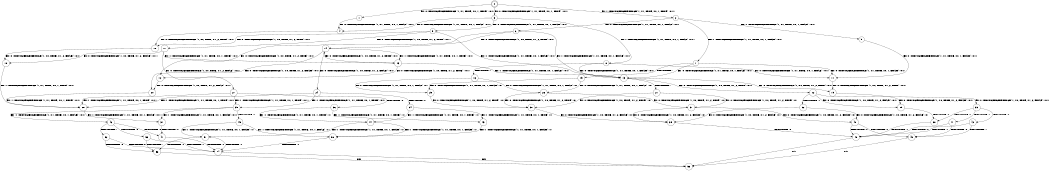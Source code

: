 digraph BCG {
size = "7, 10.5";
center = TRUE;
node [shape = circle];
0 [peripheries = 2];
0 -> 1 [label = "EX !0 !ATOMIC_EXCH_BRANCH (1, +1, TRUE, +0, 1, TRUE) !:0:1:"];
0 -> 2 [label = "EX !1 !ATOMIC_EXCH_BRANCH (1, +1, TRUE, +0, 1, TRUE) !:0:1:"];
0 -> 3 [label = "EX !0 !ATOMIC_EXCH_BRANCH (1, +1, TRUE, +0, 1, TRUE) !:0:1:"];
1 -> 4 [label = "EX !0 !ATOMIC_EXCH_BRANCH (1, +1, TRUE, +0, 1, FALSE) !:0:1:"];
2 -> 5 [label = "EX !1 !ATOMIC_EXCH_BRANCH (1, +1, TRUE, +0, 1, FALSE) !:0:1:"];
2 -> 6 [label = "EX !0 !ATOMIC_EXCH_BRANCH (1, +1, TRUE, +0, 1, FALSE) !:0:1:"];
2 -> 7 [label = "EX !1 !ATOMIC_EXCH_BRANCH (1, +1, TRUE, +0, 1, FALSE) !:0:1:"];
3 -> 4 [label = "EX !0 !ATOMIC_EXCH_BRANCH (1, +1, TRUE, +0, 1, FALSE) !:0:1:"];
3 -> 8 [label = "EX !1 !ATOMIC_EXCH_BRANCH (1, +1, TRUE, +0, 1, FALSE) !:0:1:"];
3 -> 9 [label = "EX !0 !ATOMIC_EXCH_BRANCH (1, +1, TRUE, +0, 1, FALSE) !:0:1:"];
4 -> 10 [label = "EX !0 !ATOMIC_EXCH_BRANCH (1, +0, TRUE, +1, 2, TRUE) !:0:1:"];
5 -> 11 [label = "EX !0 !ATOMIC_EXCH_BRANCH (1, +1, TRUE, +0, 1, FALSE) !:0:1:"];
6 -> 12 [label = "EX !0 !ATOMIC_EXCH_BRANCH (1, +0, TRUE, +1, 2, TRUE) !:0:1:"];
6 -> 13 [label = "EX !1 !ATOMIC_EXCH_BRANCH (1, +1, TRUE, +0, 1, FALSE) !:0:1:"];
6 -> 14 [label = "EX !0 !ATOMIC_EXCH_BRANCH (1, +0, TRUE, +1, 2, TRUE) !:0:1:"];
7 -> 11 [label = "EX !0 !ATOMIC_EXCH_BRANCH (1, +1, TRUE, +0, 1, FALSE) !:0:1:"];
7 -> 15 [label = "TERMINATE !1"];
7 -> 13 [label = "EX !0 !ATOMIC_EXCH_BRANCH (1, +1, TRUE, +0, 1, FALSE) !:0:1:"];
8 -> 11 [label = "EX !0 !ATOMIC_EXCH_BRANCH (1, +1, TRUE, +0, 1, FALSE) !:0:1:"];
8 -> 16 [label = "TERMINATE !1"];
8 -> 13 [label = "EX !0 !ATOMIC_EXCH_BRANCH (1, +1, TRUE, +0, 1, FALSE) !:0:1:"];
9 -> 10 [label = "EX !0 !ATOMIC_EXCH_BRANCH (1, +0, TRUE, +1, 2, TRUE) !:0:1:"];
9 -> 13 [label = "EX !1 !ATOMIC_EXCH_BRANCH (1, +1, TRUE, +0, 1, FALSE) !:0:1:"];
9 -> 17 [label = "EX !0 !ATOMIC_EXCH_BRANCH (1, +0, TRUE, +1, 2, TRUE) !:0:1:"];
10 -> 18 [label = "EX !0 !ATOMIC_EXCH_BRANCH (1, +0, TRUE, +1, 2, FALSE) !:0:1:"];
11 -> 19 [label = "EX !0 !ATOMIC_EXCH_BRANCH (1, +0, TRUE, +1, 2, TRUE) !:0:1:"];
12 -> 20 [label = "EX !0 !ATOMIC_EXCH_BRANCH (1, +0, TRUE, +1, 2, FALSE) !:0:1:"];
13 -> 19 [label = "EX !0 !ATOMIC_EXCH_BRANCH (1, +0, TRUE, +1, 2, TRUE) !:0:1:"];
13 -> 21 [label = "TERMINATE !1"];
13 -> 22 [label = "EX !0 !ATOMIC_EXCH_BRANCH (1, +0, TRUE, +1, 2, TRUE) !:0:1:"];
14 -> 20 [label = "EX !0 !ATOMIC_EXCH_BRANCH (1, +0, TRUE, +1, 2, FALSE) !:0:1:"];
14 -> 23 [label = "EX !1 !ATOMIC_EXCH_BRANCH (1, +1, TRUE, +0, 1, TRUE) !:0:1:"];
14 -> 24 [label = "EX !0 !ATOMIC_EXCH_BRANCH (1, +0, TRUE, +1, 2, FALSE) !:0:1:"];
15 -> 25 [label = "EX !0 !ATOMIC_EXCH_BRANCH (1, +1, TRUE, +0, 1, FALSE) !:0:"];
15 -> 26 [label = "EX !0 !ATOMIC_EXCH_BRANCH (1, +1, TRUE, +0, 1, FALSE) !:0:"];
16 -> 25 [label = "EX !0 !ATOMIC_EXCH_BRANCH (1, +1, TRUE, +0, 1, FALSE) !:0:"];
16 -> 26 [label = "EX !0 !ATOMIC_EXCH_BRANCH (1, +1, TRUE, +0, 1, FALSE) !:0:"];
17 -> 18 [label = "EX !0 !ATOMIC_EXCH_BRANCH (1, +0, TRUE, +1, 2, FALSE) !:0:1:"];
17 -> 23 [label = "EX !1 !ATOMIC_EXCH_BRANCH (1, +1, TRUE, +0, 1, TRUE) !:0:1:"];
17 -> 27 [label = "EX !0 !ATOMIC_EXCH_BRANCH (1, +0, TRUE, +1, 2, FALSE) !:0:1:"];
18 -> 28 [label = "EX !1 !ATOMIC_EXCH_BRANCH (1, +1, TRUE, +0, 1, TRUE) !:0:1:"];
19 -> 29 [label = "EX !0 !ATOMIC_EXCH_BRANCH (1, +0, TRUE, +1, 2, FALSE) !:0:1:"];
20 -> 28 [label = "EX !1 !ATOMIC_EXCH_BRANCH (1, +1, TRUE, +0, 1, TRUE) !:0:1:"];
21 -> 30 [label = "EX !0 !ATOMIC_EXCH_BRANCH (1, +0, TRUE, +1, 2, TRUE) !:0:"];
21 -> 31 [label = "EX !0 !ATOMIC_EXCH_BRANCH (1, +0, TRUE, +1, 2, TRUE) !:0:"];
22 -> 29 [label = "EX !0 !ATOMIC_EXCH_BRANCH (1, +0, TRUE, +1, 2, FALSE) !:0:1:"];
22 -> 32 [label = "TERMINATE !1"];
22 -> 33 [label = "EX !0 !ATOMIC_EXCH_BRANCH (1, +0, TRUE, +1, 2, FALSE) !:0:1:"];
23 -> 12 [label = "EX !0 !ATOMIC_EXCH_BRANCH (1, +0, TRUE, +1, 2, TRUE) !:0:1:"];
23 -> 13 [label = "EX !1 !ATOMIC_EXCH_BRANCH (1, +1, TRUE, +0, 1, FALSE) !:0:1:"];
23 -> 14 [label = "EX !0 !ATOMIC_EXCH_BRANCH (1, +0, TRUE, +1, 2, TRUE) !:0:1:"];
24 -> 28 [label = "EX !1 !ATOMIC_EXCH_BRANCH (1, +1, TRUE, +0, 1, TRUE) !:0:1:"];
24 -> 34 [label = "TERMINATE !0"];
24 -> 35 [label = "EX !1 !ATOMIC_EXCH_BRANCH (1, +1, TRUE, +0, 1, TRUE) !:0:1:"];
25 -> 30 [label = "EX !0 !ATOMIC_EXCH_BRANCH (1, +0, TRUE, +1, 2, TRUE) !:0:"];
26 -> 30 [label = "EX !0 !ATOMIC_EXCH_BRANCH (1, +0, TRUE, +1, 2, TRUE) !:0:"];
26 -> 31 [label = "EX !0 !ATOMIC_EXCH_BRANCH (1, +0, TRUE, +1, 2, TRUE) !:0:"];
27 -> 28 [label = "EX !1 !ATOMIC_EXCH_BRANCH (1, +1, TRUE, +0, 1, TRUE) !:0:1:"];
27 -> 36 [label = "TERMINATE !0"];
27 -> 35 [label = "EX !1 !ATOMIC_EXCH_BRANCH (1, +1, TRUE, +0, 1, TRUE) !:0:1:"];
28 -> 37 [label = "EX !1 !ATOMIC_EXCH_BRANCH (1, +1, TRUE, +0, 1, FALSE) !:0:1:"];
29 -> 38 [label = "TERMINATE !0"];
30 -> 39 [label = "EX !0 !ATOMIC_EXCH_BRANCH (1, +0, TRUE, +1, 2, FALSE) !:0:"];
31 -> 39 [label = "EX !0 !ATOMIC_EXCH_BRANCH (1, +0, TRUE, +1, 2, FALSE) !:0:"];
31 -> 40 [label = "EX !0 !ATOMIC_EXCH_BRANCH (1, +0, TRUE, +1, 2, FALSE) !:0:"];
32 -> 39 [label = "EX !0 !ATOMIC_EXCH_BRANCH (1, +0, TRUE, +1, 2, FALSE) !:0:"];
32 -> 40 [label = "EX !0 !ATOMIC_EXCH_BRANCH (1, +0, TRUE, +1, 2, FALSE) !:0:"];
33 -> 38 [label = "TERMINATE !0"];
33 -> 41 [label = "TERMINATE !1"];
33 -> 42 [label = "TERMINATE !0"];
34 -> 43 [label = "EX !1 !ATOMIC_EXCH_BRANCH (1, +1, TRUE, +0, 1, TRUE) !:1:"];
34 -> 44 [label = "EX !1 !ATOMIC_EXCH_BRANCH (1, +1, TRUE, +0, 1, TRUE) !:1:"];
35 -> 37 [label = "EX !1 !ATOMIC_EXCH_BRANCH (1, +1, TRUE, +0, 1, FALSE) !:0:1:"];
35 -> 45 [label = "TERMINATE !0"];
35 -> 46 [label = "EX !1 !ATOMIC_EXCH_BRANCH (1, +1, TRUE, +0, 1, FALSE) !:0:1:"];
36 -> 43 [label = "EX !1 !ATOMIC_EXCH_BRANCH (1, +1, TRUE, +0, 1, TRUE) !:1:"];
36 -> 44 [label = "EX !1 !ATOMIC_EXCH_BRANCH (1, +1, TRUE, +0, 1, TRUE) !:1:"];
37 -> 47 [label = "TERMINATE !0"];
38 -> 48 [label = "TERMINATE !1"];
39 -> 48 [label = "TERMINATE !0"];
40 -> 48 [label = "TERMINATE !0"];
40 -> 49 [label = "TERMINATE !0"];
41 -> 48 [label = "TERMINATE !0"];
41 -> 49 [label = "TERMINATE !0"];
42 -> 48 [label = "TERMINATE !1"];
42 -> 49 [label = "TERMINATE !1"];
43 -> 50 [label = "EX !1 !ATOMIC_EXCH_BRANCH (1, +1, TRUE, +0, 1, FALSE) !:1:"];
44 -> 50 [label = "EX !1 !ATOMIC_EXCH_BRANCH (1, +1, TRUE, +0, 1, FALSE) !:1:"];
44 -> 51 [label = "EX !1 !ATOMIC_EXCH_BRANCH (1, +1, TRUE, +0, 1, FALSE) !:1:"];
45 -> 50 [label = "EX !1 !ATOMIC_EXCH_BRANCH (1, +1, TRUE, +0, 1, FALSE) !:1:"];
45 -> 51 [label = "EX !1 !ATOMIC_EXCH_BRANCH (1, +1, TRUE, +0, 1, FALSE) !:1:"];
46 -> 47 [label = "TERMINATE !0"];
46 -> 52 [label = "TERMINATE !1"];
46 -> 53 [label = "TERMINATE !0"];
47 -> 54 [label = "TERMINATE !1"];
48 -> 55 [label = "exit"];
49 -> 55 [label = "exit"];
50 -> 54 [label = "TERMINATE !1"];
51 -> 54 [label = "TERMINATE !1"];
51 -> 56 [label = "TERMINATE !1"];
52 -> 54 [label = "TERMINATE !0"];
52 -> 56 [label = "TERMINATE !0"];
53 -> 54 [label = "TERMINATE !1"];
53 -> 56 [label = "TERMINATE !1"];
54 -> 55 [label = "exit"];
56 -> 55 [label = "exit"];
}
